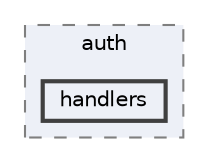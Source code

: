 digraph "C:/Users/LukeMabie/documents/Development/Password_Saver_Using_Django-master/venv/Lib/site-packages/django/contrib/auth/handlers"
{
 // LATEX_PDF_SIZE
  bgcolor="transparent";
  edge [fontname=Helvetica,fontsize=10,labelfontname=Helvetica,labelfontsize=10];
  node [fontname=Helvetica,fontsize=10,shape=box,height=0.2,width=0.4];
  compound=true
  subgraph clusterdir_b433552bdccb1df3e360f3fb58604fa1 {
    graph [ bgcolor="#edf0f7", pencolor="grey50", label="auth", fontname=Helvetica,fontsize=10 style="filled,dashed", URL="dir_b433552bdccb1df3e360f3fb58604fa1.html",tooltip=""]
  dir_947ba86fc6f50c9bfcaad1f9438cc00f [label="handlers", fillcolor="#edf0f7", color="grey25", style="filled,bold", URL="dir_947ba86fc6f50c9bfcaad1f9438cc00f.html",tooltip=""];
  }
}
